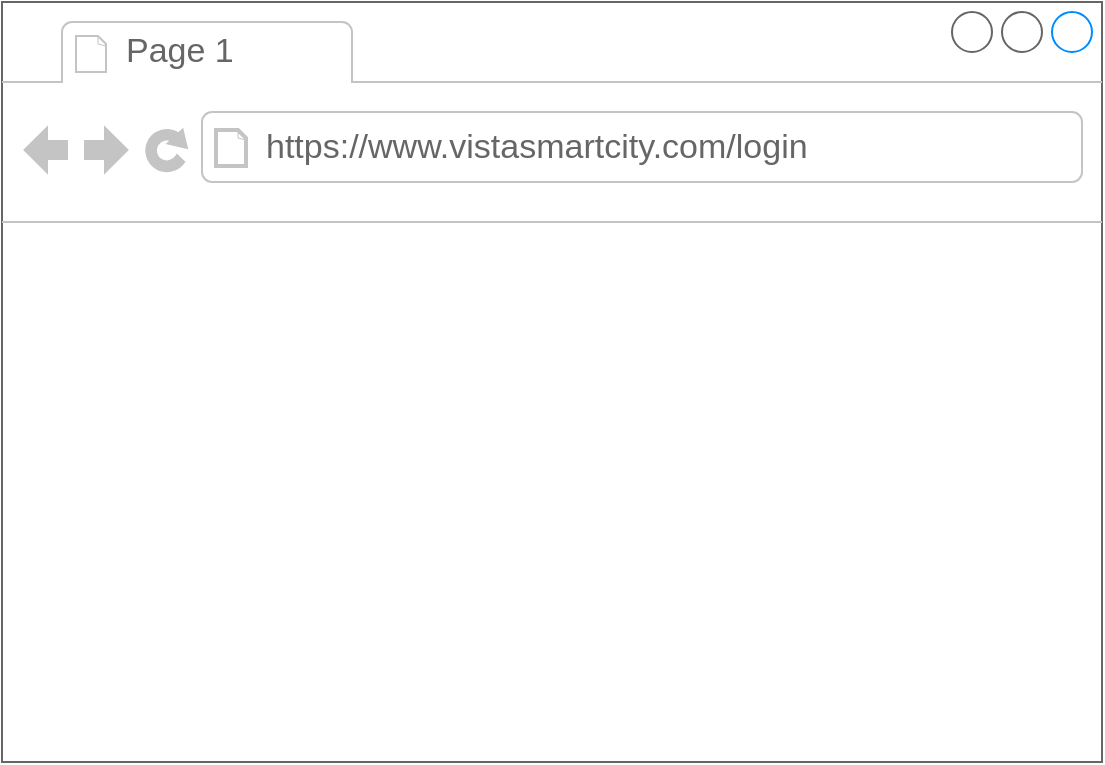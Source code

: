 <mxfile version="21.2.3" type="github">
  <diagram name="Pagina-1" id="fhgu_bGae2IRU_DKyLHl">
    <mxGraphModel dx="1221" dy="759" grid="1" gridSize="10" guides="1" tooltips="1" connect="1" arrows="1" fold="1" page="1" pageScale="1" pageWidth="827" pageHeight="1169" math="0" shadow="0">
      <root>
        <mxCell id="0" />
        <mxCell id="1" parent="0" />
        <mxCell id="XCeYHmsaSWDsEBu0kerH-1" value="" style="strokeWidth=1;shadow=0;dashed=0;align=center;html=1;shape=mxgraph.mockup.containers.browserWindow;rSize=0;strokeColor=#666666;strokeColor2=#008cff;strokeColor3=#c4c4c4;mainText=,;recursiveResize=0;" vertex="1" parent="1">
          <mxGeometry x="140" y="200" width="550" height="380" as="geometry" />
        </mxCell>
        <mxCell id="XCeYHmsaSWDsEBu0kerH-2" value="Page 1" style="strokeWidth=1;shadow=0;dashed=0;align=center;html=1;shape=mxgraph.mockup.containers.anchor;fontSize=17;fontColor=#666666;align=left;whiteSpace=wrap;" vertex="1" parent="XCeYHmsaSWDsEBu0kerH-1">
          <mxGeometry x="60" y="12" width="110" height="26" as="geometry" />
        </mxCell>
        <mxCell id="XCeYHmsaSWDsEBu0kerH-3" value="https://www.vistasmartcity.com/login" style="strokeWidth=1;shadow=0;dashed=0;align=center;html=1;shape=mxgraph.mockup.containers.anchor;rSize=0;fontSize=17;fontColor=#666666;align=left;" vertex="1" parent="XCeYHmsaSWDsEBu0kerH-1">
          <mxGeometry x="130" y="60" width="250" height="26" as="geometry" />
        </mxCell>
      </root>
    </mxGraphModel>
  </diagram>
</mxfile>
